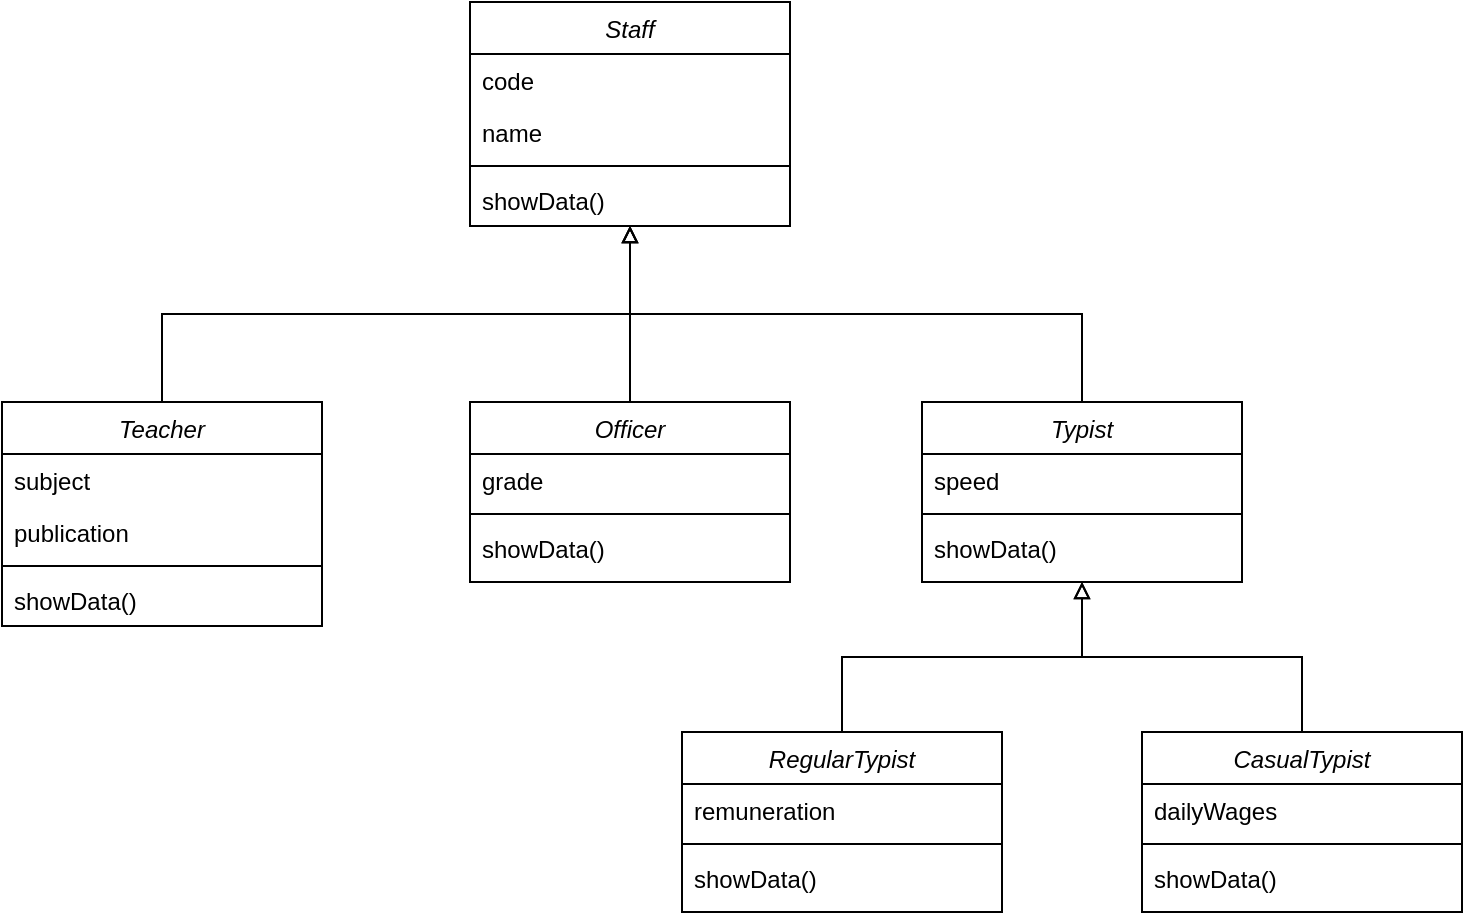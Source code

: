 <mxfile version="13.6.2" type="device"><diagram id="C5RBs43oDa-KdzZeNtuy" name="Page-1"><mxGraphModel dx="868" dy="510" grid="1" gridSize="10" guides="1" tooltips="1" connect="1" arrows="1" fold="1" page="1" pageScale="1" pageWidth="827" pageHeight="1169" math="0" shadow="0"><root><mxCell id="WIyWlLk6GJQsqaUBKTNV-0"/><mxCell id="WIyWlLk6GJQsqaUBKTNV-1" parent="WIyWlLk6GJQsqaUBKTNV-0"/><mxCell id="Bo12-4jrmwi5svNd_5hX-4" style="edgeStyle=elbowEdgeStyle;rounded=0;orthogonalLoop=1;jettySize=auto;elbow=vertical;html=1;exitX=0.5;exitY=0;exitDx=0;exitDy=0;endArrow=block;endFill=0;strokeColor=#000000;" edge="1" parent="WIyWlLk6GJQsqaUBKTNV-1" source="Bo12-4jrmwi5svNd_5hX-5" target="Bo12-4jrmwi5svNd_5hX-0"><mxGeometry relative="1" as="geometry"/></mxCell><mxCell id="Bo12-4jrmwi5svNd_5hX-9" style="edgeStyle=orthogonalEdgeStyle;rounded=0;orthogonalLoop=1;jettySize=auto;html=1;exitX=0.5;exitY=0;exitDx=0;exitDy=0;endArrow=block;endFill=0;" edge="1" parent="WIyWlLk6GJQsqaUBKTNV-1" source="Bo12-4jrmwi5svNd_5hX-15" target="Bo12-4jrmwi5svNd_5hX-0"><mxGeometry relative="1" as="geometry"/></mxCell><mxCell id="Bo12-4jrmwi5svNd_5hX-10" style="edgeStyle=orthogonalEdgeStyle;rounded=0;orthogonalLoop=1;jettySize=auto;html=1;exitX=0.5;exitY=0;exitDx=0;exitDy=0;endArrow=block;endFill=0;" edge="1" parent="WIyWlLk6GJQsqaUBKTNV-1" source="Bo12-4jrmwi5svNd_5hX-11" target="Bo12-4jrmwi5svNd_5hX-0"><mxGeometry relative="1" as="geometry"/></mxCell><mxCell id="Bo12-4jrmwi5svNd_5hX-29" style="edgeStyle=orthogonalEdgeStyle;rounded=0;orthogonalLoop=1;jettySize=auto;html=1;exitX=0.5;exitY=0;exitDx=0;exitDy=0;entryX=0.5;entryY=1;entryDx=0;entryDy=0;endArrow=block;endFill=0;" edge="1" parent="WIyWlLk6GJQsqaUBKTNV-1" source="Bo12-4jrmwi5svNd_5hX-21" target="Bo12-4jrmwi5svNd_5hX-11"><mxGeometry relative="1" as="geometry"/></mxCell><mxCell id="Bo12-4jrmwi5svNd_5hX-21" value="RegularTypist" style="swimlane;fontStyle=2;align=center;verticalAlign=top;childLayout=stackLayout;horizontal=1;startSize=26;horizontalStack=0;resizeParent=1;resizeLast=0;collapsible=1;marginBottom=0;rounded=0;shadow=0;strokeWidth=1;" vertex="1" parent="WIyWlLk6GJQsqaUBKTNV-1"><mxGeometry x="380" y="495" width="160" height="90" as="geometry"><mxRectangle x="230" y="140" width="160" height="26" as="alternateBounds"/></mxGeometry></mxCell><mxCell id="Bo12-4jrmwi5svNd_5hX-22" value="remuneration" style="text;align=left;verticalAlign=top;spacingLeft=4;spacingRight=4;overflow=hidden;rotatable=0;points=[[0,0.5],[1,0.5]];portConstraint=eastwest;" vertex="1" parent="Bo12-4jrmwi5svNd_5hX-21"><mxGeometry y="26" width="160" height="26" as="geometry"/></mxCell><mxCell id="Bo12-4jrmwi5svNd_5hX-23" value="" style="line;html=1;strokeWidth=1;align=left;verticalAlign=middle;spacingTop=-1;spacingLeft=3;spacingRight=3;rotatable=0;labelPosition=right;points=[];portConstraint=eastwest;" vertex="1" parent="Bo12-4jrmwi5svNd_5hX-21"><mxGeometry y="52" width="160" height="8" as="geometry"/></mxCell><mxCell id="Bo12-4jrmwi5svNd_5hX-24" value="showData()" style="text;align=left;verticalAlign=top;spacingLeft=4;spacingRight=4;overflow=hidden;rotatable=0;points=[[0,0.5],[1,0.5]];portConstraint=eastwest;" vertex="1" parent="Bo12-4jrmwi5svNd_5hX-21"><mxGeometry y="60" width="160" height="26" as="geometry"/></mxCell><mxCell id="Bo12-4jrmwi5svNd_5hX-31" style="edgeStyle=orthogonalEdgeStyle;rounded=0;orthogonalLoop=1;jettySize=auto;html=1;exitX=0.5;exitY=0;exitDx=0;exitDy=0;entryX=0.5;entryY=1;entryDx=0;entryDy=0;endArrow=block;endFill=0;" edge="1" parent="WIyWlLk6GJQsqaUBKTNV-1" source="Bo12-4jrmwi5svNd_5hX-25" target="Bo12-4jrmwi5svNd_5hX-11"><mxGeometry relative="1" as="geometry"/></mxCell><mxCell id="Bo12-4jrmwi5svNd_5hX-0" value="Staff" style="swimlane;fontStyle=2;align=center;verticalAlign=top;childLayout=stackLayout;horizontal=1;startSize=26;horizontalStack=0;resizeParent=1;resizeLast=0;collapsible=1;marginBottom=0;rounded=0;shadow=0;strokeWidth=1;" vertex="1" parent="WIyWlLk6GJQsqaUBKTNV-1"><mxGeometry x="274" y="130" width="160" height="112" as="geometry"><mxRectangle x="230" y="140" width="160" height="26" as="alternateBounds"/></mxGeometry></mxCell><mxCell id="Bo12-4jrmwi5svNd_5hX-1" value="code" style="text;align=left;verticalAlign=top;spacingLeft=4;spacingRight=4;overflow=hidden;rotatable=0;points=[[0,0.5],[1,0.5]];portConstraint=eastwest;" vertex="1" parent="Bo12-4jrmwi5svNd_5hX-0"><mxGeometry y="26" width="160" height="26" as="geometry"/></mxCell><mxCell id="Bo12-4jrmwi5svNd_5hX-19" value="name" style="text;strokeColor=none;fillColor=none;align=left;verticalAlign=top;spacingLeft=4;spacingRight=4;overflow=hidden;rotatable=0;points=[[0,0.5],[1,0.5]];portConstraint=eastwest;" vertex="1" parent="Bo12-4jrmwi5svNd_5hX-0"><mxGeometry y="52" width="160" height="26" as="geometry"/></mxCell><mxCell id="Bo12-4jrmwi5svNd_5hX-2" value="" style="line;html=1;strokeWidth=1;align=left;verticalAlign=middle;spacingTop=-1;spacingLeft=3;spacingRight=3;rotatable=0;labelPosition=right;points=[];portConstraint=eastwest;" vertex="1" parent="Bo12-4jrmwi5svNd_5hX-0"><mxGeometry y="78" width="160" height="8" as="geometry"/></mxCell><mxCell id="Bo12-4jrmwi5svNd_5hX-3" value="showData()" style="text;align=left;verticalAlign=top;spacingLeft=4;spacingRight=4;overflow=hidden;rotatable=0;points=[[0,0.5],[1,0.5]];portConstraint=eastwest;" vertex="1" parent="Bo12-4jrmwi5svNd_5hX-0"><mxGeometry y="86" width="160" height="26" as="geometry"/></mxCell><mxCell id="Bo12-4jrmwi5svNd_5hX-5" value="Teacher" style="swimlane;fontStyle=2;align=center;verticalAlign=top;childLayout=stackLayout;horizontal=1;startSize=26;horizontalStack=0;resizeParent=1;resizeLast=0;collapsible=1;marginBottom=0;rounded=0;shadow=0;strokeWidth=1;" vertex="1" parent="WIyWlLk6GJQsqaUBKTNV-1"><mxGeometry x="40" y="330" width="160" height="112" as="geometry"><mxRectangle x="230" y="140" width="160" height="26" as="alternateBounds"/></mxGeometry></mxCell><mxCell id="Bo12-4jrmwi5svNd_5hX-6" value="subject" style="text;align=left;verticalAlign=top;spacingLeft=4;spacingRight=4;overflow=hidden;rotatable=0;points=[[0,0.5],[1,0.5]];portConstraint=eastwest;" vertex="1" parent="Bo12-4jrmwi5svNd_5hX-5"><mxGeometry y="26" width="160" height="26" as="geometry"/></mxCell><mxCell id="Bo12-4jrmwi5svNd_5hX-20" value="publication" style="text;strokeColor=none;fillColor=none;align=left;verticalAlign=top;spacingLeft=4;spacingRight=4;overflow=hidden;rotatable=0;points=[[0,0.5],[1,0.5]];portConstraint=eastwest;" vertex="1" parent="Bo12-4jrmwi5svNd_5hX-5"><mxGeometry y="52" width="160" height="26" as="geometry"/></mxCell><mxCell id="Bo12-4jrmwi5svNd_5hX-7" value="" style="line;html=1;strokeWidth=1;align=left;verticalAlign=middle;spacingTop=-1;spacingLeft=3;spacingRight=3;rotatable=0;labelPosition=right;points=[];portConstraint=eastwest;" vertex="1" parent="Bo12-4jrmwi5svNd_5hX-5"><mxGeometry y="78" width="160" height="8" as="geometry"/></mxCell><mxCell id="Bo12-4jrmwi5svNd_5hX-8" value="showData()" style="text;align=left;verticalAlign=top;spacingLeft=4;spacingRight=4;overflow=hidden;rotatable=0;points=[[0,0.5],[1,0.5]];portConstraint=eastwest;" vertex="1" parent="Bo12-4jrmwi5svNd_5hX-5"><mxGeometry y="86" width="160" height="26" as="geometry"/></mxCell><mxCell id="Bo12-4jrmwi5svNd_5hX-11" value="Typist" style="swimlane;fontStyle=2;align=center;verticalAlign=top;childLayout=stackLayout;horizontal=1;startSize=26;horizontalStack=0;resizeParent=1;resizeLast=0;collapsible=1;marginBottom=0;rounded=0;shadow=0;strokeWidth=1;" vertex="1" parent="WIyWlLk6GJQsqaUBKTNV-1"><mxGeometry x="500" y="330" width="160" height="90" as="geometry"><mxRectangle x="230" y="140" width="160" height="26" as="alternateBounds"/></mxGeometry></mxCell><mxCell id="Bo12-4jrmwi5svNd_5hX-12" value="speed" style="text;align=left;verticalAlign=top;spacingLeft=4;spacingRight=4;overflow=hidden;rotatable=0;points=[[0,0.5],[1,0.5]];portConstraint=eastwest;" vertex="1" parent="Bo12-4jrmwi5svNd_5hX-11"><mxGeometry y="26" width="160" height="26" as="geometry"/></mxCell><mxCell id="Bo12-4jrmwi5svNd_5hX-13" value="" style="line;html=1;strokeWidth=1;align=left;verticalAlign=middle;spacingTop=-1;spacingLeft=3;spacingRight=3;rotatable=0;labelPosition=right;points=[];portConstraint=eastwest;" vertex="1" parent="Bo12-4jrmwi5svNd_5hX-11"><mxGeometry y="52" width="160" height="8" as="geometry"/></mxCell><mxCell id="Bo12-4jrmwi5svNd_5hX-14" value="showData()" style="text;align=left;verticalAlign=top;spacingLeft=4;spacingRight=4;overflow=hidden;rotatable=0;points=[[0,0.5],[1,0.5]];portConstraint=eastwest;" vertex="1" parent="Bo12-4jrmwi5svNd_5hX-11"><mxGeometry y="60" width="160" height="26" as="geometry"/></mxCell><mxCell id="Bo12-4jrmwi5svNd_5hX-15" value="Officer" style="swimlane;fontStyle=2;align=center;verticalAlign=top;childLayout=stackLayout;horizontal=1;startSize=26;horizontalStack=0;resizeParent=1;resizeLast=0;collapsible=1;marginBottom=0;rounded=0;shadow=0;strokeWidth=1;" vertex="1" parent="WIyWlLk6GJQsqaUBKTNV-1"><mxGeometry x="274" y="330" width="160" height="90" as="geometry"><mxRectangle x="230" y="140" width="160" height="26" as="alternateBounds"/></mxGeometry></mxCell><mxCell id="Bo12-4jrmwi5svNd_5hX-16" value="grade" style="text;align=left;verticalAlign=top;spacingLeft=4;spacingRight=4;overflow=hidden;rotatable=0;points=[[0,0.5],[1,0.5]];portConstraint=eastwest;" vertex="1" parent="Bo12-4jrmwi5svNd_5hX-15"><mxGeometry y="26" width="160" height="26" as="geometry"/></mxCell><mxCell id="Bo12-4jrmwi5svNd_5hX-17" value="" style="line;html=1;strokeWidth=1;align=left;verticalAlign=middle;spacingTop=-1;spacingLeft=3;spacingRight=3;rotatable=0;labelPosition=right;points=[];portConstraint=eastwest;" vertex="1" parent="Bo12-4jrmwi5svNd_5hX-15"><mxGeometry y="52" width="160" height="8" as="geometry"/></mxCell><mxCell id="Bo12-4jrmwi5svNd_5hX-18" value="showData()" style="text;align=left;verticalAlign=top;spacingLeft=4;spacingRight=4;overflow=hidden;rotatable=0;points=[[0,0.5],[1,0.5]];portConstraint=eastwest;" vertex="1" parent="Bo12-4jrmwi5svNd_5hX-15"><mxGeometry y="60" width="160" height="26" as="geometry"/></mxCell><mxCell id="Bo12-4jrmwi5svNd_5hX-25" value="CasualTypist" style="swimlane;fontStyle=2;align=center;verticalAlign=top;childLayout=stackLayout;horizontal=1;startSize=26;horizontalStack=0;resizeParent=1;resizeLast=0;collapsible=1;marginBottom=0;rounded=0;shadow=0;strokeWidth=1;" vertex="1" parent="WIyWlLk6GJQsqaUBKTNV-1"><mxGeometry x="610" y="495" width="160" height="90" as="geometry"><mxRectangle x="230" y="140" width="160" height="26" as="alternateBounds"/></mxGeometry></mxCell><mxCell id="Bo12-4jrmwi5svNd_5hX-26" value="dailyWages" style="text;align=left;verticalAlign=top;spacingLeft=4;spacingRight=4;overflow=hidden;rotatable=0;points=[[0,0.5],[1,0.5]];portConstraint=eastwest;" vertex="1" parent="Bo12-4jrmwi5svNd_5hX-25"><mxGeometry y="26" width="160" height="26" as="geometry"/></mxCell><mxCell id="Bo12-4jrmwi5svNd_5hX-27" value="" style="line;html=1;strokeWidth=1;align=left;verticalAlign=middle;spacingTop=-1;spacingLeft=3;spacingRight=3;rotatable=0;labelPosition=right;points=[];portConstraint=eastwest;" vertex="1" parent="Bo12-4jrmwi5svNd_5hX-25"><mxGeometry y="52" width="160" height="8" as="geometry"/></mxCell><mxCell id="Bo12-4jrmwi5svNd_5hX-28" value="showData()" style="text;align=left;verticalAlign=top;spacingLeft=4;spacingRight=4;overflow=hidden;rotatable=0;points=[[0,0.5],[1,0.5]];portConstraint=eastwest;" vertex="1" parent="Bo12-4jrmwi5svNd_5hX-25"><mxGeometry y="60" width="160" height="26" as="geometry"/></mxCell></root></mxGraphModel></diagram></mxfile>